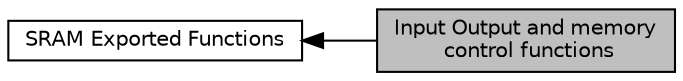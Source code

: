 digraph "Input Output and memory control functions"
{
  edge [fontname="Helvetica",fontsize="10",labelfontname="Helvetica",labelfontsize="10"];
  node [fontname="Helvetica",fontsize="10",shape=record];
  rankdir=LR;
  Node0 [label="Input Output and memory\l control functions",height=0.2,width=0.4,color="black", fillcolor="grey75", style="filled", fontcolor="black"];
  Node1 [label="SRAM Exported Functions",height=0.2,width=0.4,color="black", fillcolor="white", style="filled",URL="$group___s_r_a_m___exported___functions.html"];
  Node1->Node0 [shape=plaintext, dir="back", style="solid"];
}
